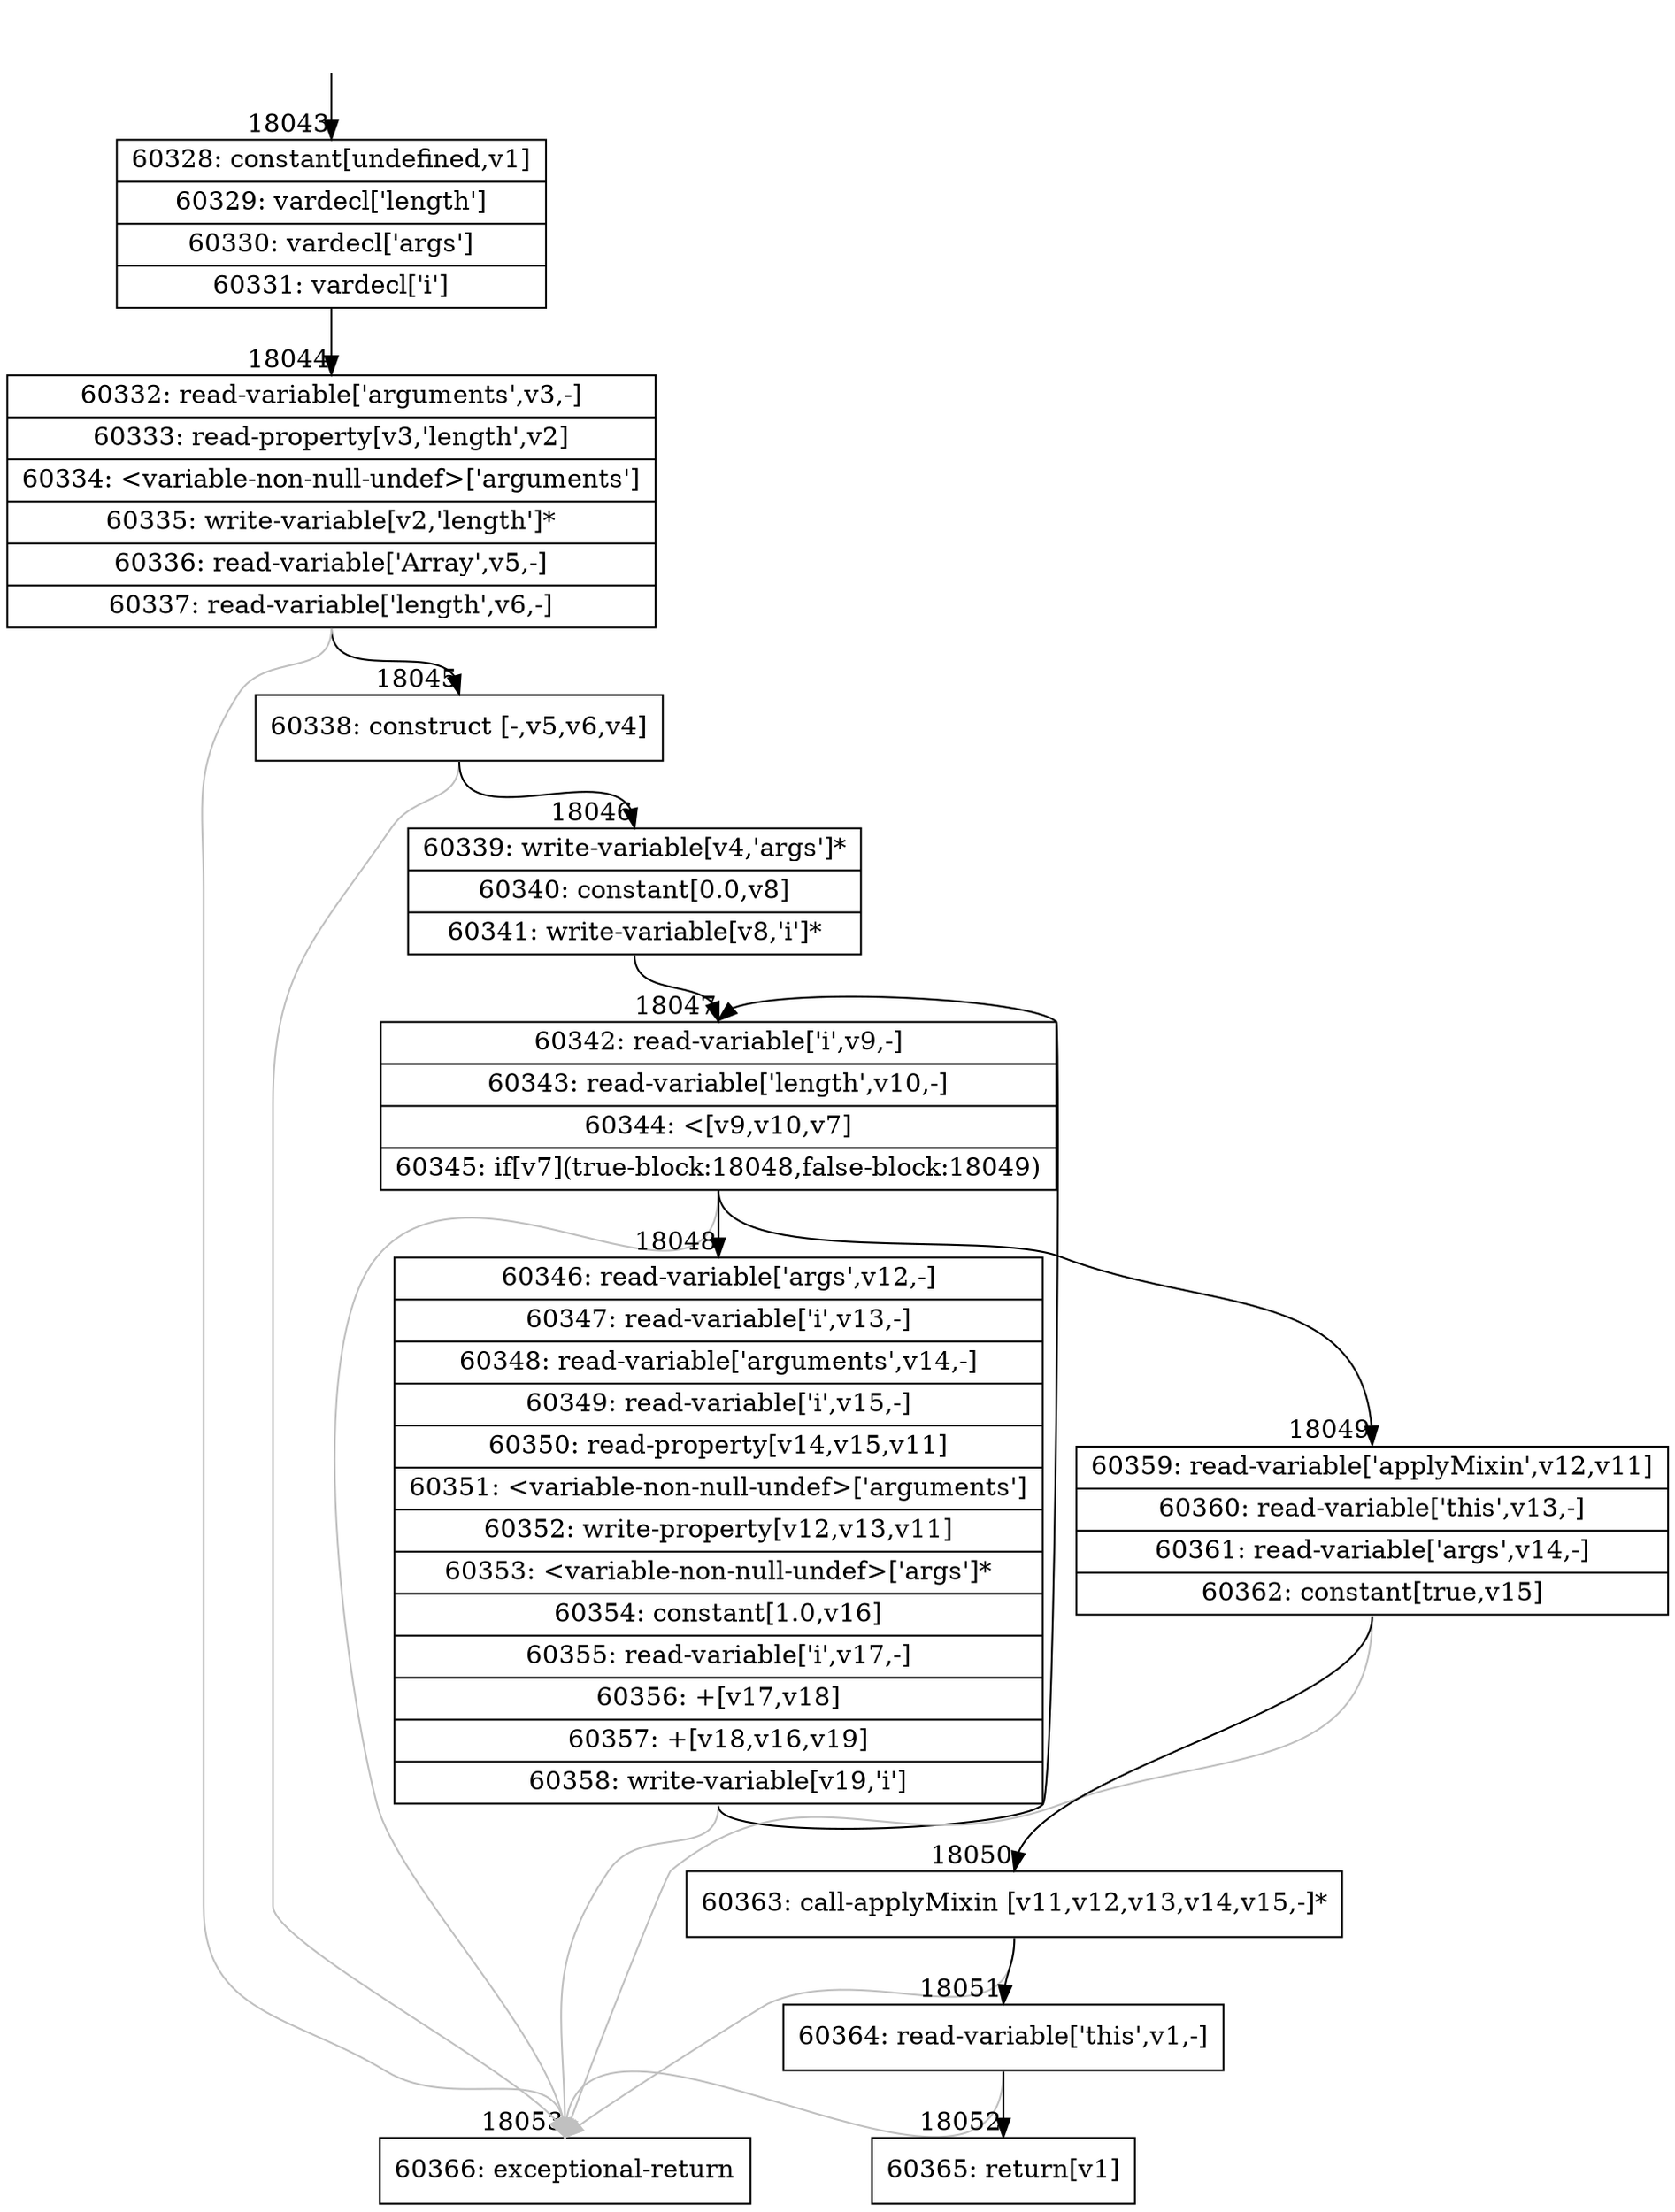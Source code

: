 digraph {
rankdir="TD"
BB_entry1551[shape=none,label=""];
BB_entry1551 -> BB18043 [tailport=s, headport=n, headlabel="    18043"]
BB18043 [shape=record label="{60328: constant[undefined,v1]|60329: vardecl['length']|60330: vardecl['args']|60331: vardecl['i']}" ] 
BB18043 -> BB18044 [tailport=s, headport=n, headlabel="      18044"]
BB18044 [shape=record label="{60332: read-variable['arguments',v3,-]|60333: read-property[v3,'length',v2]|60334: \<variable-non-null-undef\>['arguments']|60335: write-variable[v2,'length']*|60336: read-variable['Array',v5,-]|60337: read-variable['length',v6,-]}" ] 
BB18044 -> BB18045 [tailport=s, headport=n, headlabel="      18045"]
BB18044 -> BB18053 [tailport=s, headport=n, color=gray, headlabel="      18053"]
BB18045 [shape=record label="{60338: construct [-,v5,v6,v4]}" ] 
BB18045 -> BB18046 [tailport=s, headport=n, headlabel="      18046"]
BB18045 -> BB18053 [tailport=s, headport=n, color=gray]
BB18046 [shape=record label="{60339: write-variable[v4,'args']*|60340: constant[0.0,v8]|60341: write-variable[v8,'i']*}" ] 
BB18046 -> BB18047 [tailport=s, headport=n, headlabel="      18047"]
BB18047 [shape=record label="{60342: read-variable['i',v9,-]|60343: read-variable['length',v10,-]|60344: \<[v9,v10,v7]|60345: if[v7](true-block:18048,false-block:18049)}" ] 
BB18047 -> BB18048 [tailport=s, headport=n, headlabel="      18048"]
BB18047 -> BB18049 [tailport=s, headport=n, headlabel="      18049"]
BB18047 -> BB18053 [tailport=s, headport=n, color=gray]
BB18048 [shape=record label="{60346: read-variable['args',v12,-]|60347: read-variable['i',v13,-]|60348: read-variable['arguments',v14,-]|60349: read-variable['i',v15,-]|60350: read-property[v14,v15,v11]|60351: \<variable-non-null-undef\>['arguments']|60352: write-property[v12,v13,v11]|60353: \<variable-non-null-undef\>['args']*|60354: constant[1.0,v16]|60355: read-variable['i',v17,-]|60356: +[v17,v18]|60357: +[v18,v16,v19]|60358: write-variable[v19,'i']}" ] 
BB18048 -> BB18047 [tailport=s, headport=n]
BB18048 -> BB18053 [tailport=s, headport=n, color=gray]
BB18049 [shape=record label="{60359: read-variable['applyMixin',v12,v11]|60360: read-variable['this',v13,-]|60361: read-variable['args',v14,-]|60362: constant[true,v15]}" ] 
BB18049 -> BB18050 [tailport=s, headport=n, headlabel="      18050"]
BB18049 -> BB18053 [tailport=s, headport=n, color=gray]
BB18050 [shape=record label="{60363: call-applyMixin [v11,v12,v13,v14,v15,-]*}" ] 
BB18050 -> BB18051 [tailport=s, headport=n, headlabel="      18051"]
BB18050 -> BB18053 [tailport=s, headport=n, color=gray]
BB18051 [shape=record label="{60364: read-variable['this',v1,-]}" ] 
BB18051 -> BB18052 [tailport=s, headport=n, headlabel="      18052"]
BB18051 -> BB18053 [tailport=s, headport=n, color=gray]
BB18052 [shape=record label="{60365: return[v1]}" ] 
BB18053 [shape=record label="{60366: exceptional-return}" ] 
//#$~ 33778
}
